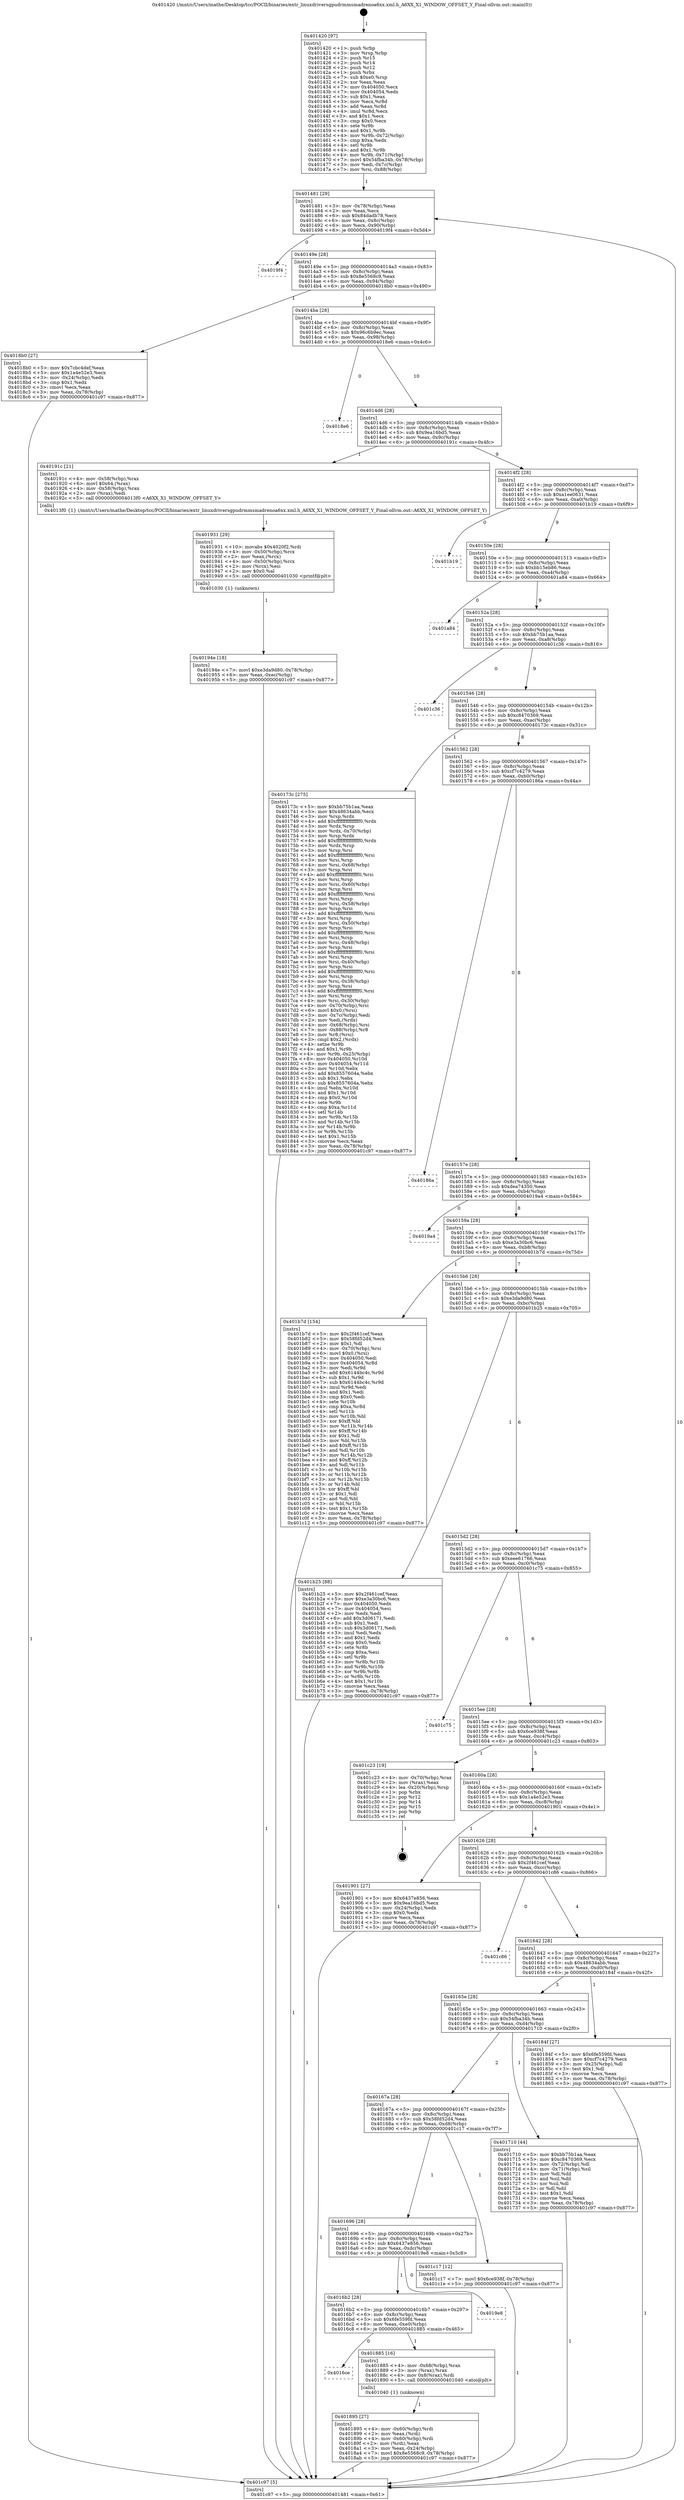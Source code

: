 digraph "0x401420" {
  label = "0x401420 (/mnt/c/Users/mathe/Desktop/tcc/POCII/binaries/extr_linuxdriversgpudrmmsmadrenoa6xx.xml.h_A6XX_X1_WINDOW_OFFSET_Y_Final-ollvm.out::main(0))"
  labelloc = "t"
  node[shape=record]

  Entry [label="",width=0.3,height=0.3,shape=circle,fillcolor=black,style=filled]
  "0x401481" [label="{
     0x401481 [29]\l
     | [instrs]\l
     &nbsp;&nbsp;0x401481 \<+3\>: mov -0x78(%rbp),%eax\l
     &nbsp;&nbsp;0x401484 \<+2\>: mov %eax,%ecx\l
     &nbsp;&nbsp;0x401486 \<+6\>: sub $0x84dadb78,%ecx\l
     &nbsp;&nbsp;0x40148c \<+6\>: mov %eax,-0x8c(%rbp)\l
     &nbsp;&nbsp;0x401492 \<+6\>: mov %ecx,-0x90(%rbp)\l
     &nbsp;&nbsp;0x401498 \<+6\>: je 00000000004019f4 \<main+0x5d4\>\l
  }"]
  "0x4019f4" [label="{
     0x4019f4\l
  }", style=dashed]
  "0x40149e" [label="{
     0x40149e [28]\l
     | [instrs]\l
     &nbsp;&nbsp;0x40149e \<+5\>: jmp 00000000004014a3 \<main+0x83\>\l
     &nbsp;&nbsp;0x4014a3 \<+6\>: mov -0x8c(%rbp),%eax\l
     &nbsp;&nbsp;0x4014a9 \<+5\>: sub $0x8e5568c9,%eax\l
     &nbsp;&nbsp;0x4014ae \<+6\>: mov %eax,-0x94(%rbp)\l
     &nbsp;&nbsp;0x4014b4 \<+6\>: je 00000000004018b0 \<main+0x490\>\l
  }"]
  Exit [label="",width=0.3,height=0.3,shape=circle,fillcolor=black,style=filled,peripheries=2]
  "0x4018b0" [label="{
     0x4018b0 [27]\l
     | [instrs]\l
     &nbsp;&nbsp;0x4018b0 \<+5\>: mov $0x7cbc4def,%eax\l
     &nbsp;&nbsp;0x4018b5 \<+5\>: mov $0x1a4e52e3,%ecx\l
     &nbsp;&nbsp;0x4018ba \<+3\>: mov -0x24(%rbp),%edx\l
     &nbsp;&nbsp;0x4018bd \<+3\>: cmp $0x1,%edx\l
     &nbsp;&nbsp;0x4018c0 \<+3\>: cmovl %ecx,%eax\l
     &nbsp;&nbsp;0x4018c3 \<+3\>: mov %eax,-0x78(%rbp)\l
     &nbsp;&nbsp;0x4018c6 \<+5\>: jmp 0000000000401c97 \<main+0x877\>\l
  }"]
  "0x4014ba" [label="{
     0x4014ba [28]\l
     | [instrs]\l
     &nbsp;&nbsp;0x4014ba \<+5\>: jmp 00000000004014bf \<main+0x9f\>\l
     &nbsp;&nbsp;0x4014bf \<+6\>: mov -0x8c(%rbp),%eax\l
     &nbsp;&nbsp;0x4014c5 \<+5\>: sub $0x96c6b9ec,%eax\l
     &nbsp;&nbsp;0x4014ca \<+6\>: mov %eax,-0x98(%rbp)\l
     &nbsp;&nbsp;0x4014d0 \<+6\>: je 00000000004018e6 \<main+0x4c6\>\l
  }"]
  "0x40194e" [label="{
     0x40194e [18]\l
     | [instrs]\l
     &nbsp;&nbsp;0x40194e \<+7\>: movl $0xe3da9d80,-0x78(%rbp)\l
     &nbsp;&nbsp;0x401955 \<+6\>: mov %eax,-0xec(%rbp)\l
     &nbsp;&nbsp;0x40195b \<+5\>: jmp 0000000000401c97 \<main+0x877\>\l
  }"]
  "0x4018e6" [label="{
     0x4018e6\l
  }", style=dashed]
  "0x4014d6" [label="{
     0x4014d6 [28]\l
     | [instrs]\l
     &nbsp;&nbsp;0x4014d6 \<+5\>: jmp 00000000004014db \<main+0xbb\>\l
     &nbsp;&nbsp;0x4014db \<+6\>: mov -0x8c(%rbp),%eax\l
     &nbsp;&nbsp;0x4014e1 \<+5\>: sub $0x9ea16bd5,%eax\l
     &nbsp;&nbsp;0x4014e6 \<+6\>: mov %eax,-0x9c(%rbp)\l
     &nbsp;&nbsp;0x4014ec \<+6\>: je 000000000040191c \<main+0x4fc\>\l
  }"]
  "0x401931" [label="{
     0x401931 [29]\l
     | [instrs]\l
     &nbsp;&nbsp;0x401931 \<+10\>: movabs $0x4020f2,%rdi\l
     &nbsp;&nbsp;0x40193b \<+4\>: mov -0x50(%rbp),%rcx\l
     &nbsp;&nbsp;0x40193f \<+2\>: mov %eax,(%rcx)\l
     &nbsp;&nbsp;0x401941 \<+4\>: mov -0x50(%rbp),%rcx\l
     &nbsp;&nbsp;0x401945 \<+2\>: mov (%rcx),%esi\l
     &nbsp;&nbsp;0x401947 \<+2\>: mov $0x0,%al\l
     &nbsp;&nbsp;0x401949 \<+5\>: call 0000000000401030 \<printf@plt\>\l
     | [calls]\l
     &nbsp;&nbsp;0x401030 \{1\} (unknown)\l
  }"]
  "0x40191c" [label="{
     0x40191c [21]\l
     | [instrs]\l
     &nbsp;&nbsp;0x40191c \<+4\>: mov -0x58(%rbp),%rax\l
     &nbsp;&nbsp;0x401920 \<+6\>: movl $0x64,(%rax)\l
     &nbsp;&nbsp;0x401926 \<+4\>: mov -0x58(%rbp),%rax\l
     &nbsp;&nbsp;0x40192a \<+2\>: mov (%rax),%edi\l
     &nbsp;&nbsp;0x40192c \<+5\>: call 00000000004013f0 \<A6XX_X1_WINDOW_OFFSET_Y\>\l
     | [calls]\l
     &nbsp;&nbsp;0x4013f0 \{1\} (/mnt/c/Users/mathe/Desktop/tcc/POCII/binaries/extr_linuxdriversgpudrmmsmadrenoa6xx.xml.h_A6XX_X1_WINDOW_OFFSET_Y_Final-ollvm.out::A6XX_X1_WINDOW_OFFSET_Y)\l
  }"]
  "0x4014f2" [label="{
     0x4014f2 [28]\l
     | [instrs]\l
     &nbsp;&nbsp;0x4014f2 \<+5\>: jmp 00000000004014f7 \<main+0xd7\>\l
     &nbsp;&nbsp;0x4014f7 \<+6\>: mov -0x8c(%rbp),%eax\l
     &nbsp;&nbsp;0x4014fd \<+5\>: sub $0xa1ee0631,%eax\l
     &nbsp;&nbsp;0x401502 \<+6\>: mov %eax,-0xa0(%rbp)\l
     &nbsp;&nbsp;0x401508 \<+6\>: je 0000000000401b19 \<main+0x6f9\>\l
  }"]
  "0x401895" [label="{
     0x401895 [27]\l
     | [instrs]\l
     &nbsp;&nbsp;0x401895 \<+4\>: mov -0x60(%rbp),%rdi\l
     &nbsp;&nbsp;0x401899 \<+2\>: mov %eax,(%rdi)\l
     &nbsp;&nbsp;0x40189b \<+4\>: mov -0x60(%rbp),%rdi\l
     &nbsp;&nbsp;0x40189f \<+2\>: mov (%rdi),%eax\l
     &nbsp;&nbsp;0x4018a1 \<+3\>: mov %eax,-0x24(%rbp)\l
     &nbsp;&nbsp;0x4018a4 \<+7\>: movl $0x8e5568c9,-0x78(%rbp)\l
     &nbsp;&nbsp;0x4018ab \<+5\>: jmp 0000000000401c97 \<main+0x877\>\l
  }"]
  "0x401b19" [label="{
     0x401b19\l
  }", style=dashed]
  "0x40150e" [label="{
     0x40150e [28]\l
     | [instrs]\l
     &nbsp;&nbsp;0x40150e \<+5\>: jmp 0000000000401513 \<main+0xf3\>\l
     &nbsp;&nbsp;0x401513 \<+6\>: mov -0x8c(%rbp),%eax\l
     &nbsp;&nbsp;0x401519 \<+5\>: sub $0xbb15eb86,%eax\l
     &nbsp;&nbsp;0x40151e \<+6\>: mov %eax,-0xa4(%rbp)\l
     &nbsp;&nbsp;0x401524 \<+6\>: je 0000000000401a84 \<main+0x664\>\l
  }"]
  "0x4016ce" [label="{
     0x4016ce\l
  }", style=dashed]
  "0x401a84" [label="{
     0x401a84\l
  }", style=dashed]
  "0x40152a" [label="{
     0x40152a [28]\l
     | [instrs]\l
     &nbsp;&nbsp;0x40152a \<+5\>: jmp 000000000040152f \<main+0x10f\>\l
     &nbsp;&nbsp;0x40152f \<+6\>: mov -0x8c(%rbp),%eax\l
     &nbsp;&nbsp;0x401535 \<+5\>: sub $0xbb75b1aa,%eax\l
     &nbsp;&nbsp;0x40153a \<+6\>: mov %eax,-0xa8(%rbp)\l
     &nbsp;&nbsp;0x401540 \<+6\>: je 0000000000401c36 \<main+0x816\>\l
  }"]
  "0x401885" [label="{
     0x401885 [16]\l
     | [instrs]\l
     &nbsp;&nbsp;0x401885 \<+4\>: mov -0x68(%rbp),%rax\l
     &nbsp;&nbsp;0x401889 \<+3\>: mov (%rax),%rax\l
     &nbsp;&nbsp;0x40188c \<+4\>: mov 0x8(%rax),%rdi\l
     &nbsp;&nbsp;0x401890 \<+5\>: call 0000000000401040 \<atoi@plt\>\l
     | [calls]\l
     &nbsp;&nbsp;0x401040 \{1\} (unknown)\l
  }"]
  "0x401c36" [label="{
     0x401c36\l
  }", style=dashed]
  "0x401546" [label="{
     0x401546 [28]\l
     | [instrs]\l
     &nbsp;&nbsp;0x401546 \<+5\>: jmp 000000000040154b \<main+0x12b\>\l
     &nbsp;&nbsp;0x40154b \<+6\>: mov -0x8c(%rbp),%eax\l
     &nbsp;&nbsp;0x401551 \<+5\>: sub $0xc8470369,%eax\l
     &nbsp;&nbsp;0x401556 \<+6\>: mov %eax,-0xac(%rbp)\l
     &nbsp;&nbsp;0x40155c \<+6\>: je 000000000040173c \<main+0x31c\>\l
  }"]
  "0x4016b2" [label="{
     0x4016b2 [28]\l
     | [instrs]\l
     &nbsp;&nbsp;0x4016b2 \<+5\>: jmp 00000000004016b7 \<main+0x297\>\l
     &nbsp;&nbsp;0x4016b7 \<+6\>: mov -0x8c(%rbp),%eax\l
     &nbsp;&nbsp;0x4016bd \<+5\>: sub $0x6fe559fd,%eax\l
     &nbsp;&nbsp;0x4016c2 \<+6\>: mov %eax,-0xe0(%rbp)\l
     &nbsp;&nbsp;0x4016c8 \<+6\>: je 0000000000401885 \<main+0x465\>\l
  }"]
  "0x40173c" [label="{
     0x40173c [275]\l
     | [instrs]\l
     &nbsp;&nbsp;0x40173c \<+5\>: mov $0xbb75b1aa,%eax\l
     &nbsp;&nbsp;0x401741 \<+5\>: mov $0x48634abb,%ecx\l
     &nbsp;&nbsp;0x401746 \<+3\>: mov %rsp,%rdx\l
     &nbsp;&nbsp;0x401749 \<+4\>: add $0xfffffffffffffff0,%rdx\l
     &nbsp;&nbsp;0x40174d \<+3\>: mov %rdx,%rsp\l
     &nbsp;&nbsp;0x401750 \<+4\>: mov %rdx,-0x70(%rbp)\l
     &nbsp;&nbsp;0x401754 \<+3\>: mov %rsp,%rdx\l
     &nbsp;&nbsp;0x401757 \<+4\>: add $0xfffffffffffffff0,%rdx\l
     &nbsp;&nbsp;0x40175b \<+3\>: mov %rdx,%rsp\l
     &nbsp;&nbsp;0x40175e \<+3\>: mov %rsp,%rsi\l
     &nbsp;&nbsp;0x401761 \<+4\>: add $0xfffffffffffffff0,%rsi\l
     &nbsp;&nbsp;0x401765 \<+3\>: mov %rsi,%rsp\l
     &nbsp;&nbsp;0x401768 \<+4\>: mov %rsi,-0x68(%rbp)\l
     &nbsp;&nbsp;0x40176c \<+3\>: mov %rsp,%rsi\l
     &nbsp;&nbsp;0x40176f \<+4\>: add $0xfffffffffffffff0,%rsi\l
     &nbsp;&nbsp;0x401773 \<+3\>: mov %rsi,%rsp\l
     &nbsp;&nbsp;0x401776 \<+4\>: mov %rsi,-0x60(%rbp)\l
     &nbsp;&nbsp;0x40177a \<+3\>: mov %rsp,%rsi\l
     &nbsp;&nbsp;0x40177d \<+4\>: add $0xfffffffffffffff0,%rsi\l
     &nbsp;&nbsp;0x401781 \<+3\>: mov %rsi,%rsp\l
     &nbsp;&nbsp;0x401784 \<+4\>: mov %rsi,-0x58(%rbp)\l
     &nbsp;&nbsp;0x401788 \<+3\>: mov %rsp,%rsi\l
     &nbsp;&nbsp;0x40178b \<+4\>: add $0xfffffffffffffff0,%rsi\l
     &nbsp;&nbsp;0x40178f \<+3\>: mov %rsi,%rsp\l
     &nbsp;&nbsp;0x401792 \<+4\>: mov %rsi,-0x50(%rbp)\l
     &nbsp;&nbsp;0x401796 \<+3\>: mov %rsp,%rsi\l
     &nbsp;&nbsp;0x401799 \<+4\>: add $0xfffffffffffffff0,%rsi\l
     &nbsp;&nbsp;0x40179d \<+3\>: mov %rsi,%rsp\l
     &nbsp;&nbsp;0x4017a0 \<+4\>: mov %rsi,-0x48(%rbp)\l
     &nbsp;&nbsp;0x4017a4 \<+3\>: mov %rsp,%rsi\l
     &nbsp;&nbsp;0x4017a7 \<+4\>: add $0xfffffffffffffff0,%rsi\l
     &nbsp;&nbsp;0x4017ab \<+3\>: mov %rsi,%rsp\l
     &nbsp;&nbsp;0x4017ae \<+4\>: mov %rsi,-0x40(%rbp)\l
     &nbsp;&nbsp;0x4017b2 \<+3\>: mov %rsp,%rsi\l
     &nbsp;&nbsp;0x4017b5 \<+4\>: add $0xfffffffffffffff0,%rsi\l
     &nbsp;&nbsp;0x4017b9 \<+3\>: mov %rsi,%rsp\l
     &nbsp;&nbsp;0x4017bc \<+4\>: mov %rsi,-0x38(%rbp)\l
     &nbsp;&nbsp;0x4017c0 \<+3\>: mov %rsp,%rsi\l
     &nbsp;&nbsp;0x4017c3 \<+4\>: add $0xfffffffffffffff0,%rsi\l
     &nbsp;&nbsp;0x4017c7 \<+3\>: mov %rsi,%rsp\l
     &nbsp;&nbsp;0x4017ca \<+4\>: mov %rsi,-0x30(%rbp)\l
     &nbsp;&nbsp;0x4017ce \<+4\>: mov -0x70(%rbp),%rsi\l
     &nbsp;&nbsp;0x4017d2 \<+6\>: movl $0x0,(%rsi)\l
     &nbsp;&nbsp;0x4017d8 \<+3\>: mov -0x7c(%rbp),%edi\l
     &nbsp;&nbsp;0x4017db \<+2\>: mov %edi,(%rdx)\l
     &nbsp;&nbsp;0x4017dd \<+4\>: mov -0x68(%rbp),%rsi\l
     &nbsp;&nbsp;0x4017e1 \<+7\>: mov -0x88(%rbp),%r8\l
     &nbsp;&nbsp;0x4017e8 \<+3\>: mov %r8,(%rsi)\l
     &nbsp;&nbsp;0x4017eb \<+3\>: cmpl $0x2,(%rdx)\l
     &nbsp;&nbsp;0x4017ee \<+4\>: setne %r9b\l
     &nbsp;&nbsp;0x4017f2 \<+4\>: and $0x1,%r9b\l
     &nbsp;&nbsp;0x4017f6 \<+4\>: mov %r9b,-0x25(%rbp)\l
     &nbsp;&nbsp;0x4017fa \<+8\>: mov 0x404050,%r10d\l
     &nbsp;&nbsp;0x401802 \<+8\>: mov 0x404054,%r11d\l
     &nbsp;&nbsp;0x40180a \<+3\>: mov %r10d,%ebx\l
     &nbsp;&nbsp;0x40180d \<+6\>: add $0x8557604a,%ebx\l
     &nbsp;&nbsp;0x401813 \<+3\>: sub $0x1,%ebx\l
     &nbsp;&nbsp;0x401816 \<+6\>: sub $0x8557604a,%ebx\l
     &nbsp;&nbsp;0x40181c \<+4\>: imul %ebx,%r10d\l
     &nbsp;&nbsp;0x401820 \<+4\>: and $0x1,%r10d\l
     &nbsp;&nbsp;0x401824 \<+4\>: cmp $0x0,%r10d\l
     &nbsp;&nbsp;0x401828 \<+4\>: sete %r9b\l
     &nbsp;&nbsp;0x40182c \<+4\>: cmp $0xa,%r11d\l
     &nbsp;&nbsp;0x401830 \<+4\>: setl %r14b\l
     &nbsp;&nbsp;0x401834 \<+3\>: mov %r9b,%r15b\l
     &nbsp;&nbsp;0x401837 \<+3\>: and %r14b,%r15b\l
     &nbsp;&nbsp;0x40183a \<+3\>: xor %r14b,%r9b\l
     &nbsp;&nbsp;0x40183d \<+3\>: or %r9b,%r15b\l
     &nbsp;&nbsp;0x401840 \<+4\>: test $0x1,%r15b\l
     &nbsp;&nbsp;0x401844 \<+3\>: cmovne %ecx,%eax\l
     &nbsp;&nbsp;0x401847 \<+3\>: mov %eax,-0x78(%rbp)\l
     &nbsp;&nbsp;0x40184a \<+5\>: jmp 0000000000401c97 \<main+0x877\>\l
  }"]
  "0x401562" [label="{
     0x401562 [28]\l
     | [instrs]\l
     &nbsp;&nbsp;0x401562 \<+5\>: jmp 0000000000401567 \<main+0x147\>\l
     &nbsp;&nbsp;0x401567 \<+6\>: mov -0x8c(%rbp),%eax\l
     &nbsp;&nbsp;0x40156d \<+5\>: sub $0xcf7c4279,%eax\l
     &nbsp;&nbsp;0x401572 \<+6\>: mov %eax,-0xb0(%rbp)\l
     &nbsp;&nbsp;0x401578 \<+6\>: je 000000000040186a \<main+0x44a\>\l
  }"]
  "0x4019e8" [label="{
     0x4019e8\l
  }", style=dashed]
  "0x40186a" [label="{
     0x40186a\l
  }", style=dashed]
  "0x40157e" [label="{
     0x40157e [28]\l
     | [instrs]\l
     &nbsp;&nbsp;0x40157e \<+5\>: jmp 0000000000401583 \<main+0x163\>\l
     &nbsp;&nbsp;0x401583 \<+6\>: mov -0x8c(%rbp),%eax\l
     &nbsp;&nbsp;0x401589 \<+5\>: sub $0xdea74350,%eax\l
     &nbsp;&nbsp;0x40158e \<+6\>: mov %eax,-0xb4(%rbp)\l
     &nbsp;&nbsp;0x401594 \<+6\>: je 00000000004019a4 \<main+0x584\>\l
  }"]
  "0x401696" [label="{
     0x401696 [28]\l
     | [instrs]\l
     &nbsp;&nbsp;0x401696 \<+5\>: jmp 000000000040169b \<main+0x27b\>\l
     &nbsp;&nbsp;0x40169b \<+6\>: mov -0x8c(%rbp),%eax\l
     &nbsp;&nbsp;0x4016a1 \<+5\>: sub $0x6437e856,%eax\l
     &nbsp;&nbsp;0x4016a6 \<+6\>: mov %eax,-0xdc(%rbp)\l
     &nbsp;&nbsp;0x4016ac \<+6\>: je 00000000004019e8 \<main+0x5c8\>\l
  }"]
  "0x4019a4" [label="{
     0x4019a4\l
  }", style=dashed]
  "0x40159a" [label="{
     0x40159a [28]\l
     | [instrs]\l
     &nbsp;&nbsp;0x40159a \<+5\>: jmp 000000000040159f \<main+0x17f\>\l
     &nbsp;&nbsp;0x40159f \<+6\>: mov -0x8c(%rbp),%eax\l
     &nbsp;&nbsp;0x4015a5 \<+5\>: sub $0xe3a30bc6,%eax\l
     &nbsp;&nbsp;0x4015aa \<+6\>: mov %eax,-0xb8(%rbp)\l
     &nbsp;&nbsp;0x4015b0 \<+6\>: je 0000000000401b7d \<main+0x75d\>\l
  }"]
  "0x401c17" [label="{
     0x401c17 [12]\l
     | [instrs]\l
     &nbsp;&nbsp;0x401c17 \<+7\>: movl $0x6ce938f,-0x78(%rbp)\l
     &nbsp;&nbsp;0x401c1e \<+5\>: jmp 0000000000401c97 \<main+0x877\>\l
  }"]
  "0x401b7d" [label="{
     0x401b7d [154]\l
     | [instrs]\l
     &nbsp;&nbsp;0x401b7d \<+5\>: mov $0x2f461cef,%eax\l
     &nbsp;&nbsp;0x401b82 \<+5\>: mov $0x58fd52d4,%ecx\l
     &nbsp;&nbsp;0x401b87 \<+2\>: mov $0x1,%dl\l
     &nbsp;&nbsp;0x401b89 \<+4\>: mov -0x70(%rbp),%rsi\l
     &nbsp;&nbsp;0x401b8d \<+6\>: movl $0x0,(%rsi)\l
     &nbsp;&nbsp;0x401b93 \<+7\>: mov 0x404050,%edi\l
     &nbsp;&nbsp;0x401b9a \<+8\>: mov 0x404054,%r8d\l
     &nbsp;&nbsp;0x401ba2 \<+3\>: mov %edi,%r9d\l
     &nbsp;&nbsp;0x401ba5 \<+7\>: add $0x6144bc4c,%r9d\l
     &nbsp;&nbsp;0x401bac \<+4\>: sub $0x1,%r9d\l
     &nbsp;&nbsp;0x401bb0 \<+7\>: sub $0x6144bc4c,%r9d\l
     &nbsp;&nbsp;0x401bb7 \<+4\>: imul %r9d,%edi\l
     &nbsp;&nbsp;0x401bbb \<+3\>: and $0x1,%edi\l
     &nbsp;&nbsp;0x401bbe \<+3\>: cmp $0x0,%edi\l
     &nbsp;&nbsp;0x401bc1 \<+4\>: sete %r10b\l
     &nbsp;&nbsp;0x401bc5 \<+4\>: cmp $0xa,%r8d\l
     &nbsp;&nbsp;0x401bc9 \<+4\>: setl %r11b\l
     &nbsp;&nbsp;0x401bcd \<+3\>: mov %r10b,%bl\l
     &nbsp;&nbsp;0x401bd0 \<+3\>: xor $0xff,%bl\l
     &nbsp;&nbsp;0x401bd3 \<+3\>: mov %r11b,%r14b\l
     &nbsp;&nbsp;0x401bd6 \<+4\>: xor $0xff,%r14b\l
     &nbsp;&nbsp;0x401bda \<+3\>: xor $0x1,%dl\l
     &nbsp;&nbsp;0x401bdd \<+3\>: mov %bl,%r15b\l
     &nbsp;&nbsp;0x401be0 \<+4\>: and $0xff,%r15b\l
     &nbsp;&nbsp;0x401be4 \<+3\>: and %dl,%r10b\l
     &nbsp;&nbsp;0x401be7 \<+3\>: mov %r14b,%r12b\l
     &nbsp;&nbsp;0x401bea \<+4\>: and $0xff,%r12b\l
     &nbsp;&nbsp;0x401bee \<+3\>: and %dl,%r11b\l
     &nbsp;&nbsp;0x401bf1 \<+3\>: or %r10b,%r15b\l
     &nbsp;&nbsp;0x401bf4 \<+3\>: or %r11b,%r12b\l
     &nbsp;&nbsp;0x401bf7 \<+3\>: xor %r12b,%r15b\l
     &nbsp;&nbsp;0x401bfa \<+3\>: or %r14b,%bl\l
     &nbsp;&nbsp;0x401bfd \<+3\>: xor $0xff,%bl\l
     &nbsp;&nbsp;0x401c00 \<+3\>: or $0x1,%dl\l
     &nbsp;&nbsp;0x401c03 \<+2\>: and %dl,%bl\l
     &nbsp;&nbsp;0x401c05 \<+3\>: or %bl,%r15b\l
     &nbsp;&nbsp;0x401c08 \<+4\>: test $0x1,%r15b\l
     &nbsp;&nbsp;0x401c0c \<+3\>: cmovne %ecx,%eax\l
     &nbsp;&nbsp;0x401c0f \<+3\>: mov %eax,-0x78(%rbp)\l
     &nbsp;&nbsp;0x401c12 \<+5\>: jmp 0000000000401c97 \<main+0x877\>\l
  }"]
  "0x4015b6" [label="{
     0x4015b6 [28]\l
     | [instrs]\l
     &nbsp;&nbsp;0x4015b6 \<+5\>: jmp 00000000004015bb \<main+0x19b\>\l
     &nbsp;&nbsp;0x4015bb \<+6\>: mov -0x8c(%rbp),%eax\l
     &nbsp;&nbsp;0x4015c1 \<+5\>: sub $0xe3da9d80,%eax\l
     &nbsp;&nbsp;0x4015c6 \<+6\>: mov %eax,-0xbc(%rbp)\l
     &nbsp;&nbsp;0x4015cc \<+6\>: je 0000000000401b25 \<main+0x705\>\l
  }"]
  "0x401420" [label="{
     0x401420 [97]\l
     | [instrs]\l
     &nbsp;&nbsp;0x401420 \<+1\>: push %rbp\l
     &nbsp;&nbsp;0x401421 \<+3\>: mov %rsp,%rbp\l
     &nbsp;&nbsp;0x401424 \<+2\>: push %r15\l
     &nbsp;&nbsp;0x401426 \<+2\>: push %r14\l
     &nbsp;&nbsp;0x401428 \<+2\>: push %r12\l
     &nbsp;&nbsp;0x40142a \<+1\>: push %rbx\l
     &nbsp;&nbsp;0x40142b \<+7\>: sub $0xe0,%rsp\l
     &nbsp;&nbsp;0x401432 \<+2\>: xor %eax,%eax\l
     &nbsp;&nbsp;0x401434 \<+7\>: mov 0x404050,%ecx\l
     &nbsp;&nbsp;0x40143b \<+7\>: mov 0x404054,%edx\l
     &nbsp;&nbsp;0x401442 \<+3\>: sub $0x1,%eax\l
     &nbsp;&nbsp;0x401445 \<+3\>: mov %ecx,%r8d\l
     &nbsp;&nbsp;0x401448 \<+3\>: add %eax,%r8d\l
     &nbsp;&nbsp;0x40144b \<+4\>: imul %r8d,%ecx\l
     &nbsp;&nbsp;0x40144f \<+3\>: and $0x1,%ecx\l
     &nbsp;&nbsp;0x401452 \<+3\>: cmp $0x0,%ecx\l
     &nbsp;&nbsp;0x401455 \<+4\>: sete %r9b\l
     &nbsp;&nbsp;0x401459 \<+4\>: and $0x1,%r9b\l
     &nbsp;&nbsp;0x40145d \<+4\>: mov %r9b,-0x72(%rbp)\l
     &nbsp;&nbsp;0x401461 \<+3\>: cmp $0xa,%edx\l
     &nbsp;&nbsp;0x401464 \<+4\>: setl %r9b\l
     &nbsp;&nbsp;0x401468 \<+4\>: and $0x1,%r9b\l
     &nbsp;&nbsp;0x40146c \<+4\>: mov %r9b,-0x71(%rbp)\l
     &nbsp;&nbsp;0x401470 \<+7\>: movl $0x54fba34b,-0x78(%rbp)\l
     &nbsp;&nbsp;0x401477 \<+3\>: mov %edi,-0x7c(%rbp)\l
     &nbsp;&nbsp;0x40147a \<+7\>: mov %rsi,-0x88(%rbp)\l
  }"]
  "0x401b25" [label="{
     0x401b25 [88]\l
     | [instrs]\l
     &nbsp;&nbsp;0x401b25 \<+5\>: mov $0x2f461cef,%eax\l
     &nbsp;&nbsp;0x401b2a \<+5\>: mov $0xe3a30bc6,%ecx\l
     &nbsp;&nbsp;0x401b2f \<+7\>: mov 0x404050,%edx\l
     &nbsp;&nbsp;0x401b36 \<+7\>: mov 0x404054,%esi\l
     &nbsp;&nbsp;0x401b3d \<+2\>: mov %edx,%edi\l
     &nbsp;&nbsp;0x401b3f \<+6\>: add $0x3d06171,%edi\l
     &nbsp;&nbsp;0x401b45 \<+3\>: sub $0x1,%edi\l
     &nbsp;&nbsp;0x401b48 \<+6\>: sub $0x3d06171,%edi\l
     &nbsp;&nbsp;0x401b4e \<+3\>: imul %edi,%edx\l
     &nbsp;&nbsp;0x401b51 \<+3\>: and $0x1,%edx\l
     &nbsp;&nbsp;0x401b54 \<+3\>: cmp $0x0,%edx\l
     &nbsp;&nbsp;0x401b57 \<+4\>: sete %r8b\l
     &nbsp;&nbsp;0x401b5b \<+3\>: cmp $0xa,%esi\l
     &nbsp;&nbsp;0x401b5e \<+4\>: setl %r9b\l
     &nbsp;&nbsp;0x401b62 \<+3\>: mov %r8b,%r10b\l
     &nbsp;&nbsp;0x401b65 \<+3\>: and %r9b,%r10b\l
     &nbsp;&nbsp;0x401b68 \<+3\>: xor %r9b,%r8b\l
     &nbsp;&nbsp;0x401b6b \<+3\>: or %r8b,%r10b\l
     &nbsp;&nbsp;0x401b6e \<+4\>: test $0x1,%r10b\l
     &nbsp;&nbsp;0x401b72 \<+3\>: cmovne %ecx,%eax\l
     &nbsp;&nbsp;0x401b75 \<+3\>: mov %eax,-0x78(%rbp)\l
     &nbsp;&nbsp;0x401b78 \<+5\>: jmp 0000000000401c97 \<main+0x877\>\l
  }"]
  "0x4015d2" [label="{
     0x4015d2 [28]\l
     | [instrs]\l
     &nbsp;&nbsp;0x4015d2 \<+5\>: jmp 00000000004015d7 \<main+0x1b7\>\l
     &nbsp;&nbsp;0x4015d7 \<+6\>: mov -0x8c(%rbp),%eax\l
     &nbsp;&nbsp;0x4015dd \<+5\>: sub $0xeee61766,%eax\l
     &nbsp;&nbsp;0x4015e2 \<+6\>: mov %eax,-0xc0(%rbp)\l
     &nbsp;&nbsp;0x4015e8 \<+6\>: je 0000000000401c75 \<main+0x855\>\l
  }"]
  "0x401c97" [label="{
     0x401c97 [5]\l
     | [instrs]\l
     &nbsp;&nbsp;0x401c97 \<+5\>: jmp 0000000000401481 \<main+0x61\>\l
  }"]
  "0x401c75" [label="{
     0x401c75\l
  }", style=dashed]
  "0x4015ee" [label="{
     0x4015ee [28]\l
     | [instrs]\l
     &nbsp;&nbsp;0x4015ee \<+5\>: jmp 00000000004015f3 \<main+0x1d3\>\l
     &nbsp;&nbsp;0x4015f3 \<+6\>: mov -0x8c(%rbp),%eax\l
     &nbsp;&nbsp;0x4015f9 \<+5\>: sub $0x6ce938f,%eax\l
     &nbsp;&nbsp;0x4015fe \<+6\>: mov %eax,-0xc4(%rbp)\l
     &nbsp;&nbsp;0x401604 \<+6\>: je 0000000000401c23 \<main+0x803\>\l
  }"]
  "0x40167a" [label="{
     0x40167a [28]\l
     | [instrs]\l
     &nbsp;&nbsp;0x40167a \<+5\>: jmp 000000000040167f \<main+0x25f\>\l
     &nbsp;&nbsp;0x40167f \<+6\>: mov -0x8c(%rbp),%eax\l
     &nbsp;&nbsp;0x401685 \<+5\>: sub $0x58fd52d4,%eax\l
     &nbsp;&nbsp;0x40168a \<+6\>: mov %eax,-0xd8(%rbp)\l
     &nbsp;&nbsp;0x401690 \<+6\>: je 0000000000401c17 \<main+0x7f7\>\l
  }"]
  "0x401c23" [label="{
     0x401c23 [19]\l
     | [instrs]\l
     &nbsp;&nbsp;0x401c23 \<+4\>: mov -0x70(%rbp),%rax\l
     &nbsp;&nbsp;0x401c27 \<+2\>: mov (%rax),%eax\l
     &nbsp;&nbsp;0x401c29 \<+4\>: lea -0x20(%rbp),%rsp\l
     &nbsp;&nbsp;0x401c2d \<+1\>: pop %rbx\l
     &nbsp;&nbsp;0x401c2e \<+2\>: pop %r12\l
     &nbsp;&nbsp;0x401c30 \<+2\>: pop %r14\l
     &nbsp;&nbsp;0x401c32 \<+2\>: pop %r15\l
     &nbsp;&nbsp;0x401c34 \<+1\>: pop %rbp\l
     &nbsp;&nbsp;0x401c35 \<+1\>: ret\l
  }"]
  "0x40160a" [label="{
     0x40160a [28]\l
     | [instrs]\l
     &nbsp;&nbsp;0x40160a \<+5\>: jmp 000000000040160f \<main+0x1ef\>\l
     &nbsp;&nbsp;0x40160f \<+6\>: mov -0x8c(%rbp),%eax\l
     &nbsp;&nbsp;0x401615 \<+5\>: sub $0x1a4e52e3,%eax\l
     &nbsp;&nbsp;0x40161a \<+6\>: mov %eax,-0xc8(%rbp)\l
     &nbsp;&nbsp;0x401620 \<+6\>: je 0000000000401901 \<main+0x4e1\>\l
  }"]
  "0x401710" [label="{
     0x401710 [44]\l
     | [instrs]\l
     &nbsp;&nbsp;0x401710 \<+5\>: mov $0xbb75b1aa,%eax\l
     &nbsp;&nbsp;0x401715 \<+5\>: mov $0xc8470369,%ecx\l
     &nbsp;&nbsp;0x40171a \<+3\>: mov -0x72(%rbp),%dl\l
     &nbsp;&nbsp;0x40171d \<+4\>: mov -0x71(%rbp),%sil\l
     &nbsp;&nbsp;0x401721 \<+3\>: mov %dl,%dil\l
     &nbsp;&nbsp;0x401724 \<+3\>: and %sil,%dil\l
     &nbsp;&nbsp;0x401727 \<+3\>: xor %sil,%dl\l
     &nbsp;&nbsp;0x40172a \<+3\>: or %dl,%dil\l
     &nbsp;&nbsp;0x40172d \<+4\>: test $0x1,%dil\l
     &nbsp;&nbsp;0x401731 \<+3\>: cmovne %ecx,%eax\l
     &nbsp;&nbsp;0x401734 \<+3\>: mov %eax,-0x78(%rbp)\l
     &nbsp;&nbsp;0x401737 \<+5\>: jmp 0000000000401c97 \<main+0x877\>\l
  }"]
  "0x401901" [label="{
     0x401901 [27]\l
     | [instrs]\l
     &nbsp;&nbsp;0x401901 \<+5\>: mov $0x6437e856,%eax\l
     &nbsp;&nbsp;0x401906 \<+5\>: mov $0x9ea16bd5,%ecx\l
     &nbsp;&nbsp;0x40190b \<+3\>: mov -0x24(%rbp),%edx\l
     &nbsp;&nbsp;0x40190e \<+3\>: cmp $0x0,%edx\l
     &nbsp;&nbsp;0x401911 \<+3\>: cmove %ecx,%eax\l
     &nbsp;&nbsp;0x401914 \<+3\>: mov %eax,-0x78(%rbp)\l
     &nbsp;&nbsp;0x401917 \<+5\>: jmp 0000000000401c97 \<main+0x877\>\l
  }"]
  "0x401626" [label="{
     0x401626 [28]\l
     | [instrs]\l
     &nbsp;&nbsp;0x401626 \<+5\>: jmp 000000000040162b \<main+0x20b\>\l
     &nbsp;&nbsp;0x40162b \<+6\>: mov -0x8c(%rbp),%eax\l
     &nbsp;&nbsp;0x401631 \<+5\>: sub $0x2f461cef,%eax\l
     &nbsp;&nbsp;0x401636 \<+6\>: mov %eax,-0xcc(%rbp)\l
     &nbsp;&nbsp;0x40163c \<+6\>: je 0000000000401c86 \<main+0x866\>\l
  }"]
  "0x40165e" [label="{
     0x40165e [28]\l
     | [instrs]\l
     &nbsp;&nbsp;0x40165e \<+5\>: jmp 0000000000401663 \<main+0x243\>\l
     &nbsp;&nbsp;0x401663 \<+6\>: mov -0x8c(%rbp),%eax\l
     &nbsp;&nbsp;0x401669 \<+5\>: sub $0x54fba34b,%eax\l
     &nbsp;&nbsp;0x40166e \<+6\>: mov %eax,-0xd4(%rbp)\l
     &nbsp;&nbsp;0x401674 \<+6\>: je 0000000000401710 \<main+0x2f0\>\l
  }"]
  "0x401c86" [label="{
     0x401c86\l
  }", style=dashed]
  "0x401642" [label="{
     0x401642 [28]\l
     | [instrs]\l
     &nbsp;&nbsp;0x401642 \<+5\>: jmp 0000000000401647 \<main+0x227\>\l
     &nbsp;&nbsp;0x401647 \<+6\>: mov -0x8c(%rbp),%eax\l
     &nbsp;&nbsp;0x40164d \<+5\>: sub $0x48634abb,%eax\l
     &nbsp;&nbsp;0x401652 \<+6\>: mov %eax,-0xd0(%rbp)\l
     &nbsp;&nbsp;0x401658 \<+6\>: je 000000000040184f \<main+0x42f\>\l
  }"]
  "0x40184f" [label="{
     0x40184f [27]\l
     | [instrs]\l
     &nbsp;&nbsp;0x40184f \<+5\>: mov $0x6fe559fd,%eax\l
     &nbsp;&nbsp;0x401854 \<+5\>: mov $0xcf7c4279,%ecx\l
     &nbsp;&nbsp;0x401859 \<+3\>: mov -0x25(%rbp),%dl\l
     &nbsp;&nbsp;0x40185c \<+3\>: test $0x1,%dl\l
     &nbsp;&nbsp;0x40185f \<+3\>: cmovne %ecx,%eax\l
     &nbsp;&nbsp;0x401862 \<+3\>: mov %eax,-0x78(%rbp)\l
     &nbsp;&nbsp;0x401865 \<+5\>: jmp 0000000000401c97 \<main+0x877\>\l
  }"]
  Entry -> "0x401420" [label=" 1"]
  "0x401481" -> "0x4019f4" [label=" 0"]
  "0x401481" -> "0x40149e" [label=" 11"]
  "0x401c23" -> Exit [label=" 1"]
  "0x40149e" -> "0x4018b0" [label=" 1"]
  "0x40149e" -> "0x4014ba" [label=" 10"]
  "0x401c17" -> "0x401c97" [label=" 1"]
  "0x4014ba" -> "0x4018e6" [label=" 0"]
  "0x4014ba" -> "0x4014d6" [label=" 10"]
  "0x401b7d" -> "0x401c97" [label=" 1"]
  "0x4014d6" -> "0x40191c" [label=" 1"]
  "0x4014d6" -> "0x4014f2" [label=" 9"]
  "0x401b25" -> "0x401c97" [label=" 1"]
  "0x4014f2" -> "0x401b19" [label=" 0"]
  "0x4014f2" -> "0x40150e" [label=" 9"]
  "0x40194e" -> "0x401c97" [label=" 1"]
  "0x40150e" -> "0x401a84" [label=" 0"]
  "0x40150e" -> "0x40152a" [label=" 9"]
  "0x401931" -> "0x40194e" [label=" 1"]
  "0x40152a" -> "0x401c36" [label=" 0"]
  "0x40152a" -> "0x401546" [label=" 9"]
  "0x40191c" -> "0x401931" [label=" 1"]
  "0x401546" -> "0x40173c" [label=" 1"]
  "0x401546" -> "0x401562" [label=" 8"]
  "0x4018b0" -> "0x401c97" [label=" 1"]
  "0x401562" -> "0x40186a" [label=" 0"]
  "0x401562" -> "0x40157e" [label=" 8"]
  "0x401895" -> "0x401c97" [label=" 1"]
  "0x40157e" -> "0x4019a4" [label=" 0"]
  "0x40157e" -> "0x40159a" [label=" 8"]
  "0x4016b2" -> "0x4016ce" [label=" 0"]
  "0x40159a" -> "0x401b7d" [label=" 1"]
  "0x40159a" -> "0x4015b6" [label=" 7"]
  "0x4016b2" -> "0x401885" [label=" 1"]
  "0x4015b6" -> "0x401b25" [label=" 1"]
  "0x4015b6" -> "0x4015d2" [label=" 6"]
  "0x401696" -> "0x4019e8" [label=" 0"]
  "0x4015d2" -> "0x401c75" [label=" 0"]
  "0x4015d2" -> "0x4015ee" [label=" 6"]
  "0x401885" -> "0x401895" [label=" 1"]
  "0x4015ee" -> "0x401c23" [label=" 1"]
  "0x4015ee" -> "0x40160a" [label=" 5"]
  "0x40167a" -> "0x401696" [label=" 1"]
  "0x40160a" -> "0x401901" [label=" 1"]
  "0x40160a" -> "0x401626" [label=" 4"]
  "0x40167a" -> "0x401c17" [label=" 1"]
  "0x401626" -> "0x401c86" [label=" 0"]
  "0x401626" -> "0x401642" [label=" 4"]
  "0x40184f" -> "0x401c97" [label=" 1"]
  "0x401642" -> "0x40184f" [label=" 1"]
  "0x401642" -> "0x40165e" [label=" 3"]
  "0x401901" -> "0x401c97" [label=" 1"]
  "0x40165e" -> "0x401710" [label=" 1"]
  "0x40165e" -> "0x40167a" [label=" 2"]
  "0x401710" -> "0x401c97" [label=" 1"]
  "0x401420" -> "0x401481" [label=" 1"]
  "0x401c97" -> "0x401481" [label=" 10"]
  "0x401696" -> "0x4016b2" [label=" 1"]
  "0x40173c" -> "0x401c97" [label=" 1"]
}
